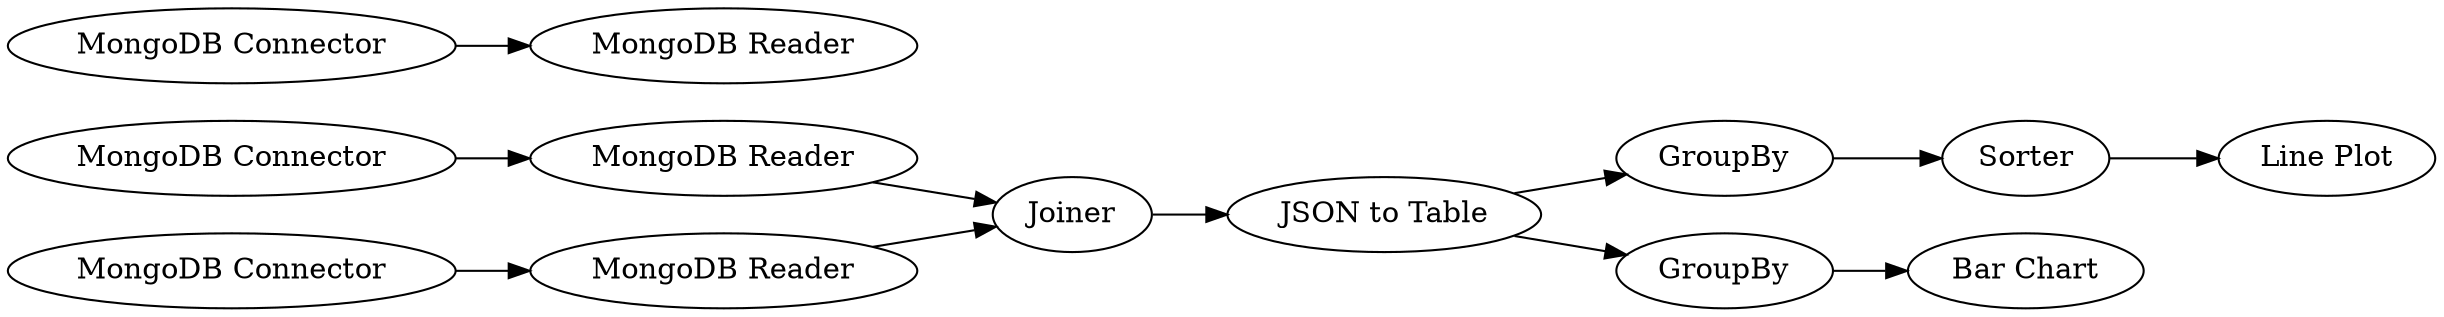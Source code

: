 digraph {
	1 -> 8
	11 -> 12
	4 -> 2
	12 -> 14
	15 -> 16
	7 -> 11
	18 -> 20
	14 -> 15
	12 -> 18
	5 -> 7
	8 -> 11
	5 [label="MongoDB Connector"]
	16 [label="Line Plot"]
	20 [label="Bar Chart"]
	1 [label="MongoDB Connector"]
	7 [label="MongoDB Reader"]
	11 [label=Joiner]
	4 [label="MongoDB Connector"]
	18 [label=GroupBy]
	8 [label="MongoDB Reader"]
	15 [label=Sorter]
	14 [label=GroupBy]
	2 [label="MongoDB Reader"]
	12 [label="JSON to Table"]
	rankdir=LR
}
